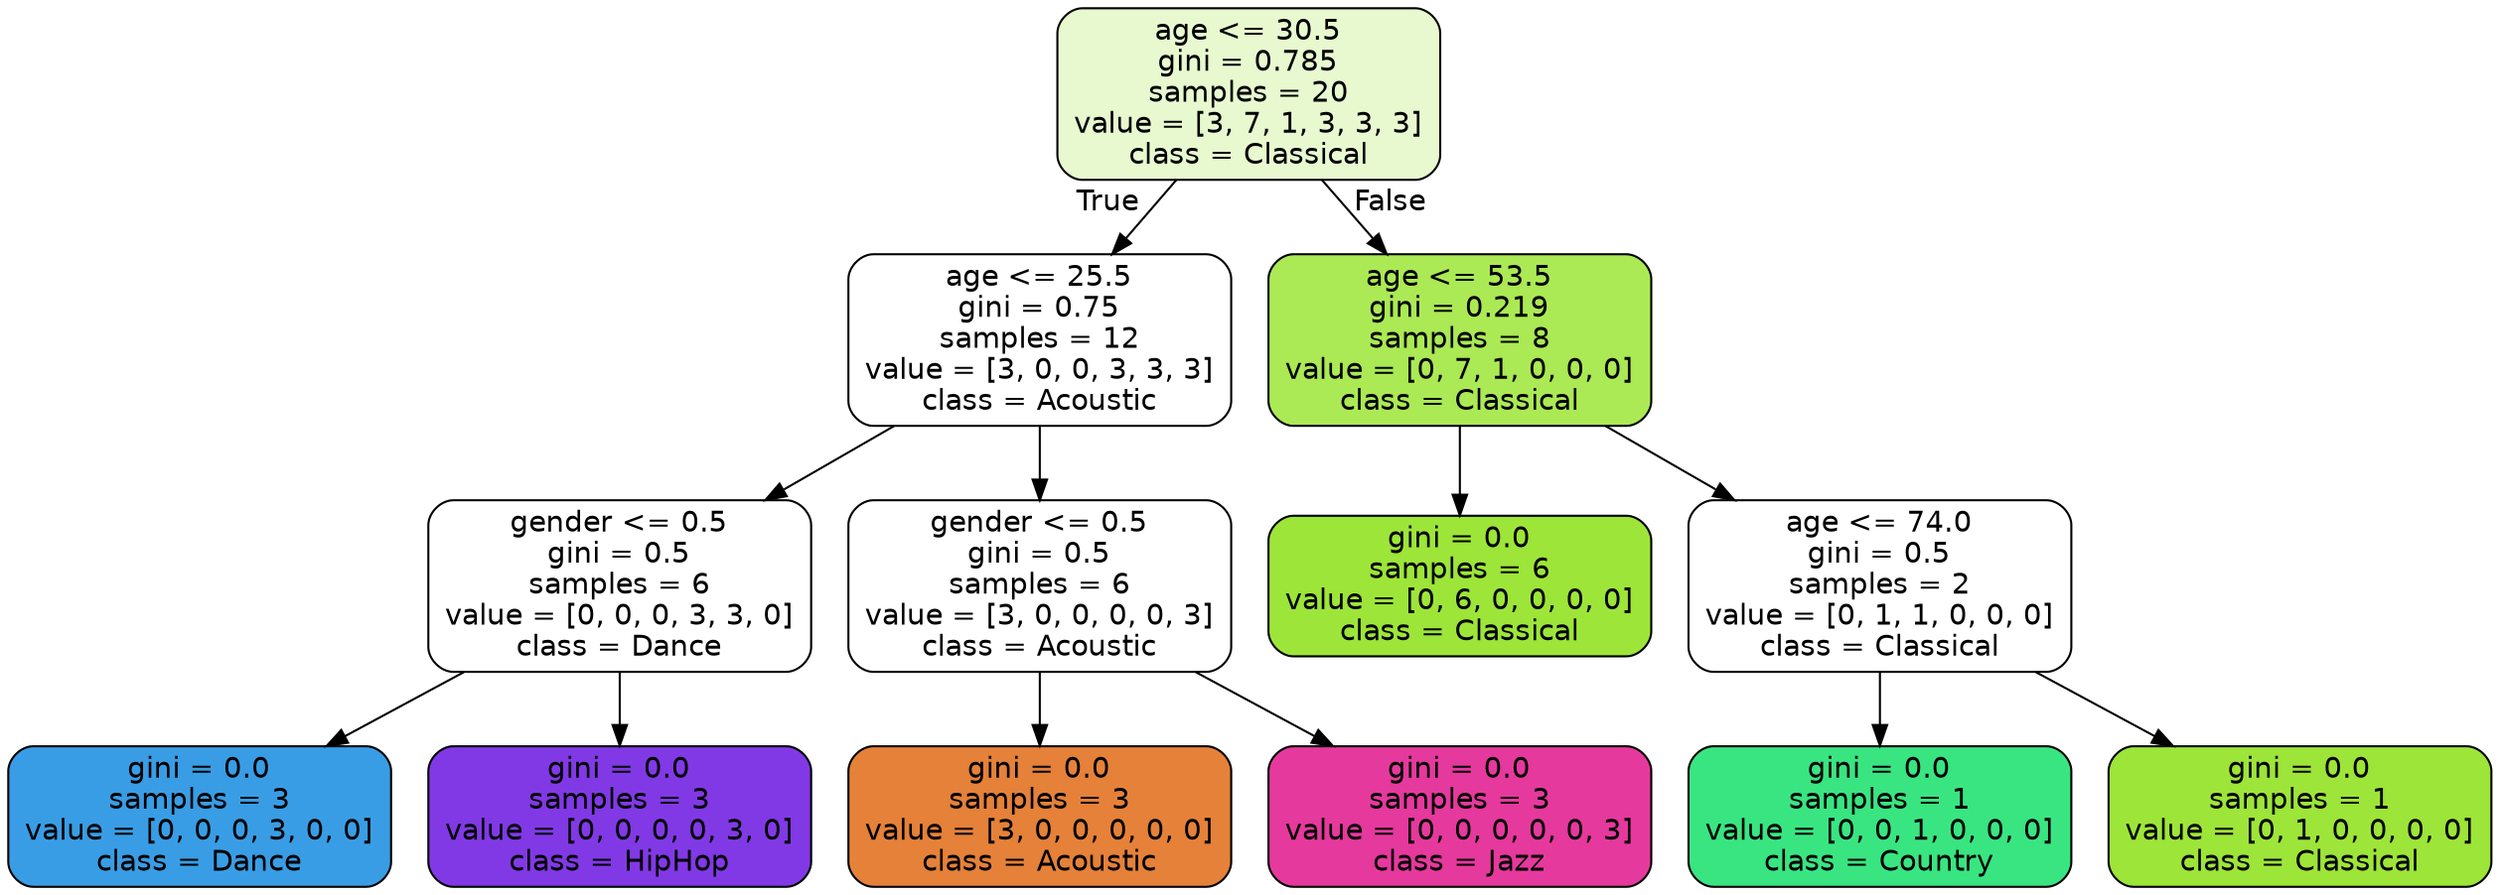 digraph Tree {
node [shape=box, style="filled, rounded", color="black", fontname="helvetica"] ;
edge [fontname="helvetica"] ;
0 [label="age <= 30.5\ngini = 0.785\nsamples = 20\nvalue = [3, 7, 1, 3, 3, 3]\nclass = Classical", fillcolor="#e8f9d0"] ;
1 [label="age <= 25.5\ngini = 0.75\nsamples = 12\nvalue = [3, 0, 0, 3, 3, 3]\nclass = Acoustic", fillcolor="#ffffff"] ;
0 -> 1 [labeldistance=2.5, labelangle=45, headlabel="True"] ;
2 [label="gender <= 0.5\ngini = 0.5\nsamples = 6\nvalue = [0, 0, 0, 3, 3, 0]\nclass = Dance", fillcolor="#ffffff"] ;
1 -> 2 ;
3 [label="gini = 0.0\nsamples = 3\nvalue = [0, 0, 0, 3, 0, 0]\nclass = Dance", fillcolor="#399de5"] ;
2 -> 3 ;
4 [label="gini = 0.0\nsamples = 3\nvalue = [0, 0, 0, 0, 3, 0]\nclass = HipHop", fillcolor="#8139e5"] ;
2 -> 4 ;
5 [label="gender <= 0.5\ngini = 0.5\nsamples = 6\nvalue = [3, 0, 0, 0, 0, 3]\nclass = Acoustic", fillcolor="#ffffff"] ;
1 -> 5 ;
6 [label="gini = 0.0\nsamples = 3\nvalue = [3, 0, 0, 0, 0, 0]\nclass = Acoustic", fillcolor="#e58139"] ;
5 -> 6 ;
7 [label="gini = 0.0\nsamples = 3\nvalue = [0, 0, 0, 0, 0, 3]\nclass = Jazz", fillcolor="#e5399d"] ;
5 -> 7 ;
8 [label="age <= 53.5\ngini = 0.219\nsamples = 8\nvalue = [0, 7, 1, 0, 0, 0]\nclass = Classical", fillcolor="#abe955"] ;
0 -> 8 [labeldistance=2.5, labelangle=-45, headlabel="False"] ;
9 [label="gini = 0.0\nsamples = 6\nvalue = [0, 6, 0, 0, 0, 0]\nclass = Classical", fillcolor="#9de539"] ;
8 -> 9 ;
10 [label="age <= 74.0\ngini = 0.5\nsamples = 2\nvalue = [0, 1, 1, 0, 0, 0]\nclass = Classical", fillcolor="#ffffff"] ;
8 -> 10 ;
11 [label="gini = 0.0\nsamples = 1\nvalue = [0, 0, 1, 0, 0, 0]\nclass = Country", fillcolor="#39e581"] ;
10 -> 11 ;
12 [label="gini = 0.0\nsamples = 1\nvalue = [0, 1, 0, 0, 0, 0]\nclass = Classical", fillcolor="#9de539"] ;
10 -> 12 ;
}